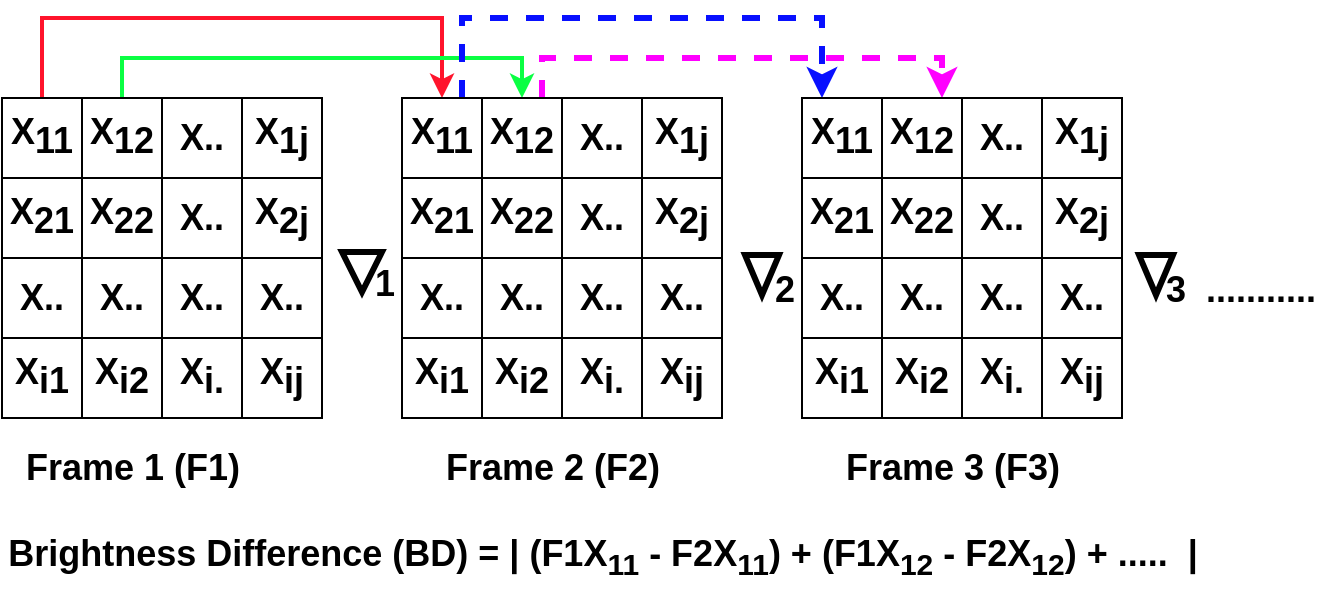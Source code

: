 <mxfile version="24.6.5" type="github">
  <diagram name="Page-1" id="xRs-Yh2YdR0fayglHLg2">
    <mxGraphModel dx="963" dy="490" grid="1" gridSize="10" guides="1" tooltips="1" connect="1" arrows="1" fold="1" page="1" pageScale="1" pageWidth="850" pageHeight="1100" math="0" shadow="0">
      <root>
        <mxCell id="0" />
        <mxCell id="1" parent="0" />
        <mxCell id="bl_7lWuAMyvCPGhpAZpW-54" style="edgeStyle=orthogonalEdgeStyle;rounded=0;orthogonalLoop=1;jettySize=auto;html=1;exitX=0.5;exitY=0;exitDx=0;exitDy=0;entryX=0.5;entryY=0;entryDx=0;entryDy=0;strokeColor=#FF142C;strokeWidth=2;" edge="1" parent="1" source="SVdMNLMs9oNB9fbaF_IZ-1" target="bl_7lWuAMyvCPGhpAZpW-16">
          <mxGeometry relative="1" as="geometry">
            <Array as="points">
              <mxPoint x="104" y="100" />
              <mxPoint x="304" y="100" />
            </Array>
          </mxGeometry>
        </mxCell>
        <mxCell id="SVdMNLMs9oNB9fbaF_IZ-1" value="X&lt;sub style=&quot;font-size: 18px;&quot;&gt;11&lt;/sub&gt;" style="rounded=0;whiteSpace=wrap;html=1;fontStyle=1;fontSize=18;" parent="1" vertex="1">
          <mxGeometry x="84" y="140" width="40" height="40" as="geometry" />
        </mxCell>
        <mxCell id="bl_7lWuAMyvCPGhpAZpW-55" style="edgeStyle=orthogonalEdgeStyle;rounded=0;orthogonalLoop=1;jettySize=auto;html=1;exitX=0.5;exitY=0;exitDx=0;exitDy=0;entryX=0.5;entryY=0;entryDx=0;entryDy=0;strokeColor=#0AFF43;strokeWidth=2;" edge="1" parent="1" source="bl_7lWuAMyvCPGhpAZpW-1" target="bl_7lWuAMyvCPGhpAZpW-17">
          <mxGeometry relative="1" as="geometry" />
        </mxCell>
        <mxCell id="bl_7lWuAMyvCPGhpAZpW-1" value="X&lt;sub style=&quot;font-size: 18px;&quot;&gt;12&lt;/sub&gt;" style="rounded=0;whiteSpace=wrap;html=1;fontStyle=1;fontSize=18;" vertex="1" parent="1">
          <mxGeometry x="124" y="140" width="40" height="40" as="geometry" />
        </mxCell>
        <mxCell id="bl_7lWuAMyvCPGhpAZpW-2" value="X&lt;span style=&quot;font-size: 18px;&quot;&gt;..&lt;/span&gt;" style="rounded=0;whiteSpace=wrap;html=1;fontStyle=1;fontSize=18;" vertex="1" parent="1">
          <mxGeometry x="164" y="140" width="40" height="40" as="geometry" />
        </mxCell>
        <mxCell id="bl_7lWuAMyvCPGhpAZpW-3" value="X&lt;sub style=&quot;font-size: 18px;&quot;&gt;1j&lt;/sub&gt;" style="rounded=0;whiteSpace=wrap;html=1;fontStyle=1;fontSize=18;" vertex="1" parent="1">
          <mxGeometry x="204" y="140" width="40" height="40" as="geometry" />
        </mxCell>
        <mxCell id="bl_7lWuAMyvCPGhpAZpW-4" value="X&lt;sub style=&quot;font-size: 18px;&quot;&gt;21&lt;/sub&gt;" style="rounded=0;whiteSpace=wrap;html=1;fontStyle=1;fontSize=18;" vertex="1" parent="1">
          <mxGeometry x="84" y="180" width="40" height="40" as="geometry" />
        </mxCell>
        <mxCell id="bl_7lWuAMyvCPGhpAZpW-5" value="X&lt;sub style=&quot;font-size: 18px;&quot;&gt;22&lt;/sub&gt;" style="rounded=0;whiteSpace=wrap;html=1;fontStyle=1;fontSize=18;" vertex="1" parent="1">
          <mxGeometry x="124" y="180" width="40" height="40" as="geometry" />
        </mxCell>
        <mxCell id="bl_7lWuAMyvCPGhpAZpW-6" value="X&lt;span style=&quot;font-size: 18px;&quot;&gt;..&lt;/span&gt;" style="rounded=0;whiteSpace=wrap;html=1;fontStyle=1;fontSize=18;" vertex="1" parent="1">
          <mxGeometry x="164" y="180" width="40" height="40" as="geometry" />
        </mxCell>
        <mxCell id="bl_7lWuAMyvCPGhpAZpW-7" value="X&lt;sub style=&quot;font-size: 18px;&quot;&gt;2j&lt;/sub&gt;" style="rounded=0;whiteSpace=wrap;html=1;fontStyle=1;fontSize=18;" vertex="1" parent="1">
          <mxGeometry x="204" y="180" width="40" height="40" as="geometry" />
        </mxCell>
        <mxCell id="bl_7lWuAMyvCPGhpAZpW-8" value="X&lt;span style=&quot;font-size: 18px;&quot;&gt;..&lt;/span&gt;" style="rounded=0;whiteSpace=wrap;html=1;fontStyle=1;fontSize=18;" vertex="1" parent="1">
          <mxGeometry x="84" y="220" width="40" height="40" as="geometry" />
        </mxCell>
        <mxCell id="bl_7lWuAMyvCPGhpAZpW-9" value="X&lt;span style=&quot;font-size: 18px;&quot;&gt;..&lt;/span&gt;" style="rounded=0;whiteSpace=wrap;html=1;fontStyle=1;fontSize=18;" vertex="1" parent="1">
          <mxGeometry x="124" y="220" width="40" height="40" as="geometry" />
        </mxCell>
        <mxCell id="bl_7lWuAMyvCPGhpAZpW-10" value="X&lt;span style=&quot;font-size: 18px;&quot;&gt;..&lt;/span&gt;" style="rounded=0;whiteSpace=wrap;html=1;fontStyle=1;fontSize=18;" vertex="1" parent="1">
          <mxGeometry x="164" y="220" width="40" height="40" as="geometry" />
        </mxCell>
        <mxCell id="bl_7lWuAMyvCPGhpAZpW-11" value="X&lt;span style=&quot;font-size: 18px;&quot;&gt;..&lt;/span&gt;" style="rounded=0;whiteSpace=wrap;html=1;fontStyle=1;fontSize=18;" vertex="1" parent="1">
          <mxGeometry x="204" y="220" width="40" height="40" as="geometry" />
        </mxCell>
        <mxCell id="bl_7lWuAMyvCPGhpAZpW-12" value="X&lt;sub style=&quot;font-size: 18px;&quot;&gt;i1&lt;/sub&gt;" style="rounded=0;whiteSpace=wrap;html=1;fontStyle=1;fontSize=18;" vertex="1" parent="1">
          <mxGeometry x="84" y="260" width="40" height="40" as="geometry" />
        </mxCell>
        <mxCell id="bl_7lWuAMyvCPGhpAZpW-13" value="X&lt;sub style=&quot;font-size: 18px;&quot;&gt;i2&lt;/sub&gt;" style="rounded=0;whiteSpace=wrap;html=1;fontStyle=1;fontSize=18;" vertex="1" parent="1">
          <mxGeometry x="124" y="260" width="40" height="40" as="geometry" />
        </mxCell>
        <mxCell id="bl_7lWuAMyvCPGhpAZpW-14" value="X&lt;sub style=&quot;font-size: 18px;&quot;&gt;i.&lt;/sub&gt;" style="rounded=0;whiteSpace=wrap;html=1;fontStyle=1;fontSize=18;" vertex="1" parent="1">
          <mxGeometry x="164" y="260" width="40" height="40" as="geometry" />
        </mxCell>
        <mxCell id="bl_7lWuAMyvCPGhpAZpW-15" value="X&lt;sub style=&quot;font-size: 18px;&quot;&gt;ij&lt;/sub&gt;" style="rounded=0;whiteSpace=wrap;html=1;fontStyle=1;fontSize=18;" vertex="1" parent="1">
          <mxGeometry x="204" y="260" width="40" height="40" as="geometry" />
        </mxCell>
        <mxCell id="bl_7lWuAMyvCPGhpAZpW-56" style="edgeStyle=orthogonalEdgeStyle;rounded=0;orthogonalLoop=1;jettySize=auto;html=1;exitX=0.75;exitY=0;exitDx=0;exitDy=0;entryX=0.25;entryY=0;entryDx=0;entryDy=0;strokeColor=#0810FF;dashed=1;strokeWidth=3;" edge="1" parent="1" source="bl_7lWuAMyvCPGhpAZpW-16" target="bl_7lWuAMyvCPGhpAZpW-32">
          <mxGeometry relative="1" as="geometry">
            <Array as="points">
              <mxPoint x="314" y="100" />
              <mxPoint x="494" y="100" />
            </Array>
          </mxGeometry>
        </mxCell>
        <mxCell id="bl_7lWuAMyvCPGhpAZpW-16" value="X&lt;sub style=&quot;font-size: 18px;&quot;&gt;11&lt;/sub&gt;" style="rounded=0;whiteSpace=wrap;html=1;fontStyle=1;fontSize=18;" vertex="1" parent="1">
          <mxGeometry x="284" y="140" width="40" height="40" as="geometry" />
        </mxCell>
        <mxCell id="bl_7lWuAMyvCPGhpAZpW-57" style="edgeStyle=orthogonalEdgeStyle;rounded=0;orthogonalLoop=1;jettySize=auto;html=1;exitX=0.75;exitY=0;exitDx=0;exitDy=0;entryX=0.75;entryY=0;entryDx=0;entryDy=0;strokeColor=#FF00FF;strokeWidth=3;dashed=1;" edge="1" parent="1" source="bl_7lWuAMyvCPGhpAZpW-17" target="bl_7lWuAMyvCPGhpAZpW-33">
          <mxGeometry relative="1" as="geometry" />
        </mxCell>
        <mxCell id="bl_7lWuAMyvCPGhpAZpW-17" value="X&lt;sub style=&quot;font-size: 18px;&quot;&gt;12&lt;/sub&gt;" style="rounded=0;whiteSpace=wrap;html=1;fontStyle=1;fontSize=18;" vertex="1" parent="1">
          <mxGeometry x="324" y="140" width="40" height="40" as="geometry" />
        </mxCell>
        <mxCell id="bl_7lWuAMyvCPGhpAZpW-18" value="X&lt;span style=&quot;font-size: 18px;&quot;&gt;..&lt;/span&gt;" style="rounded=0;whiteSpace=wrap;html=1;fontStyle=1;fontSize=18;" vertex="1" parent="1">
          <mxGeometry x="364" y="140" width="40" height="40" as="geometry" />
        </mxCell>
        <mxCell id="bl_7lWuAMyvCPGhpAZpW-19" value="X&lt;sub style=&quot;font-size: 18px;&quot;&gt;1j&lt;/sub&gt;" style="rounded=0;whiteSpace=wrap;html=1;fontStyle=1;fontSize=18;" vertex="1" parent="1">
          <mxGeometry x="404" y="140" width="40" height="40" as="geometry" />
        </mxCell>
        <mxCell id="bl_7lWuAMyvCPGhpAZpW-20" value="X&lt;sub style=&quot;font-size: 18px;&quot;&gt;21&lt;/sub&gt;" style="rounded=0;whiteSpace=wrap;html=1;fontStyle=1;fontSize=18;" vertex="1" parent="1">
          <mxGeometry x="284" y="180" width="40" height="40" as="geometry" />
        </mxCell>
        <mxCell id="bl_7lWuAMyvCPGhpAZpW-21" value="X&lt;sub style=&quot;font-size: 18px;&quot;&gt;22&lt;/sub&gt;" style="rounded=0;whiteSpace=wrap;html=1;fontStyle=1;fontSize=18;" vertex="1" parent="1">
          <mxGeometry x="324" y="180" width="40" height="40" as="geometry" />
        </mxCell>
        <mxCell id="bl_7lWuAMyvCPGhpAZpW-22" value="X&lt;span style=&quot;font-size: 18px;&quot;&gt;..&lt;/span&gt;" style="rounded=0;whiteSpace=wrap;html=1;fontStyle=1;fontSize=18;" vertex="1" parent="1">
          <mxGeometry x="364" y="180" width="40" height="40" as="geometry" />
        </mxCell>
        <mxCell id="bl_7lWuAMyvCPGhpAZpW-23" value="X&lt;sub style=&quot;font-size: 18px;&quot;&gt;2j&lt;/sub&gt;" style="rounded=0;whiteSpace=wrap;html=1;fontStyle=1;fontSize=18;" vertex="1" parent="1">
          <mxGeometry x="404" y="180" width="40" height="40" as="geometry" />
        </mxCell>
        <mxCell id="bl_7lWuAMyvCPGhpAZpW-24" value="X&lt;span style=&quot;font-size: 18px;&quot;&gt;..&lt;/span&gt;" style="rounded=0;whiteSpace=wrap;html=1;fontStyle=1;fontSize=18;" vertex="1" parent="1">
          <mxGeometry x="284" y="220" width="40" height="40" as="geometry" />
        </mxCell>
        <mxCell id="bl_7lWuAMyvCPGhpAZpW-25" value="X&lt;span style=&quot;font-size: 18px;&quot;&gt;..&lt;/span&gt;" style="rounded=0;whiteSpace=wrap;html=1;fontStyle=1;fontSize=18;" vertex="1" parent="1">
          <mxGeometry x="324" y="220" width="40" height="40" as="geometry" />
        </mxCell>
        <mxCell id="bl_7lWuAMyvCPGhpAZpW-26" value="X&lt;span style=&quot;font-size: 18px;&quot;&gt;..&lt;/span&gt;" style="rounded=0;whiteSpace=wrap;html=1;fontStyle=1;fontSize=18;" vertex="1" parent="1">
          <mxGeometry x="364" y="220" width="40" height="40" as="geometry" />
        </mxCell>
        <mxCell id="bl_7lWuAMyvCPGhpAZpW-27" value="X&lt;span style=&quot;font-size: 18px;&quot;&gt;..&lt;/span&gt;" style="rounded=0;whiteSpace=wrap;html=1;fontStyle=1;fontSize=18;" vertex="1" parent="1">
          <mxGeometry x="404" y="220" width="40" height="40" as="geometry" />
        </mxCell>
        <mxCell id="bl_7lWuAMyvCPGhpAZpW-28" value="X&lt;sub style=&quot;font-size: 18px;&quot;&gt;i1&lt;/sub&gt;" style="rounded=0;whiteSpace=wrap;html=1;fontStyle=1;fontSize=18;" vertex="1" parent="1">
          <mxGeometry x="284" y="260" width="40" height="40" as="geometry" />
        </mxCell>
        <mxCell id="bl_7lWuAMyvCPGhpAZpW-29" value="X&lt;sub style=&quot;font-size: 18px;&quot;&gt;i2&lt;/sub&gt;" style="rounded=0;whiteSpace=wrap;html=1;fontStyle=1;fontSize=18;" vertex="1" parent="1">
          <mxGeometry x="324" y="260" width="40" height="40" as="geometry" />
        </mxCell>
        <mxCell id="bl_7lWuAMyvCPGhpAZpW-30" value="X&lt;sub style=&quot;font-size: 18px;&quot;&gt;i.&lt;/sub&gt;" style="rounded=0;whiteSpace=wrap;html=1;fontStyle=1;fontSize=18;" vertex="1" parent="1">
          <mxGeometry x="364" y="260" width="40" height="40" as="geometry" />
        </mxCell>
        <mxCell id="bl_7lWuAMyvCPGhpAZpW-31" value="X&lt;sub style=&quot;font-size: 18px;&quot;&gt;ij&lt;/sub&gt;" style="rounded=0;whiteSpace=wrap;html=1;fontStyle=1;fontSize=18;" vertex="1" parent="1">
          <mxGeometry x="404" y="260" width="40" height="40" as="geometry" />
        </mxCell>
        <mxCell id="bl_7lWuAMyvCPGhpAZpW-32" value="X&lt;sub style=&quot;font-size: 18px;&quot;&gt;11&lt;/sub&gt;" style="rounded=0;whiteSpace=wrap;html=1;fontStyle=1;fontSize=18;" vertex="1" parent="1">
          <mxGeometry x="484" y="140" width="40" height="40" as="geometry" />
        </mxCell>
        <mxCell id="bl_7lWuAMyvCPGhpAZpW-33" value="X&lt;sub style=&quot;font-size: 18px;&quot;&gt;12&lt;/sub&gt;" style="rounded=0;whiteSpace=wrap;html=1;fontStyle=1;fontSize=18;" vertex="1" parent="1">
          <mxGeometry x="524" y="140" width="40" height="40" as="geometry" />
        </mxCell>
        <mxCell id="bl_7lWuAMyvCPGhpAZpW-34" value="X&lt;span style=&quot;font-size: 18px;&quot;&gt;..&lt;/span&gt;" style="rounded=0;whiteSpace=wrap;html=1;fontStyle=1;fontSize=18;" vertex="1" parent="1">
          <mxGeometry x="564" y="140" width="40" height="40" as="geometry" />
        </mxCell>
        <mxCell id="bl_7lWuAMyvCPGhpAZpW-35" value="X&lt;sub style=&quot;font-size: 18px;&quot;&gt;1j&lt;/sub&gt;" style="rounded=0;whiteSpace=wrap;html=1;fontStyle=1;fontSize=18;" vertex="1" parent="1">
          <mxGeometry x="604" y="140" width="40" height="40" as="geometry" />
        </mxCell>
        <mxCell id="bl_7lWuAMyvCPGhpAZpW-36" value="X&lt;sub style=&quot;font-size: 18px;&quot;&gt;21&lt;/sub&gt;" style="rounded=0;whiteSpace=wrap;html=1;fontStyle=1;fontSize=18;" vertex="1" parent="1">
          <mxGeometry x="484" y="180" width="40" height="40" as="geometry" />
        </mxCell>
        <mxCell id="bl_7lWuAMyvCPGhpAZpW-37" value="X&lt;sub style=&quot;font-size: 18px;&quot;&gt;22&lt;/sub&gt;" style="rounded=0;whiteSpace=wrap;html=1;fontStyle=1;fontSize=18;" vertex="1" parent="1">
          <mxGeometry x="524" y="180" width="40" height="40" as="geometry" />
        </mxCell>
        <mxCell id="bl_7lWuAMyvCPGhpAZpW-38" value="X&lt;span style=&quot;font-size: 18px;&quot;&gt;..&lt;/span&gt;" style="rounded=0;whiteSpace=wrap;html=1;fontStyle=1;fontSize=18;" vertex="1" parent="1">
          <mxGeometry x="564" y="180" width="40" height="40" as="geometry" />
        </mxCell>
        <mxCell id="bl_7lWuAMyvCPGhpAZpW-39" value="X&lt;sub style=&quot;font-size: 18px;&quot;&gt;2j&lt;/sub&gt;" style="rounded=0;whiteSpace=wrap;html=1;fontStyle=1;fontSize=18;" vertex="1" parent="1">
          <mxGeometry x="604" y="180" width="40" height="40" as="geometry" />
        </mxCell>
        <mxCell id="bl_7lWuAMyvCPGhpAZpW-40" value="X&lt;span style=&quot;font-size: 18px;&quot;&gt;..&lt;/span&gt;" style="rounded=0;whiteSpace=wrap;html=1;fontStyle=1;fontSize=18;" vertex="1" parent="1">
          <mxGeometry x="484" y="220" width="40" height="40" as="geometry" />
        </mxCell>
        <mxCell id="bl_7lWuAMyvCPGhpAZpW-41" value="X&lt;span style=&quot;font-size: 18px;&quot;&gt;..&lt;/span&gt;" style="rounded=0;whiteSpace=wrap;html=1;fontStyle=1;fontSize=18;" vertex="1" parent="1">
          <mxGeometry x="524" y="220" width="40" height="40" as="geometry" />
        </mxCell>
        <mxCell id="bl_7lWuAMyvCPGhpAZpW-42" value="X&lt;span style=&quot;font-size: 18px;&quot;&gt;..&lt;/span&gt;" style="rounded=0;whiteSpace=wrap;html=1;fontStyle=1;fontSize=18;" vertex="1" parent="1">
          <mxGeometry x="564" y="220" width="40" height="40" as="geometry" />
        </mxCell>
        <mxCell id="bl_7lWuAMyvCPGhpAZpW-43" value="X&lt;span style=&quot;font-size: 18px;&quot;&gt;..&lt;/span&gt;" style="rounded=0;whiteSpace=wrap;html=1;fontStyle=1;fontSize=18;" vertex="1" parent="1">
          <mxGeometry x="604" y="220" width="40" height="40" as="geometry" />
        </mxCell>
        <mxCell id="bl_7lWuAMyvCPGhpAZpW-44" value="X&lt;sub style=&quot;font-size: 18px;&quot;&gt;i1&lt;/sub&gt;" style="rounded=0;whiteSpace=wrap;html=1;fontStyle=1;fontSize=18;" vertex="1" parent="1">
          <mxGeometry x="484" y="260" width="40" height="40" as="geometry" />
        </mxCell>
        <mxCell id="bl_7lWuAMyvCPGhpAZpW-45" value="X&lt;sub style=&quot;font-size: 18px;&quot;&gt;i2&lt;/sub&gt;" style="rounded=0;whiteSpace=wrap;html=1;fontStyle=1;fontSize=18;" vertex="1" parent="1">
          <mxGeometry x="524" y="260" width="40" height="40" as="geometry" />
        </mxCell>
        <mxCell id="bl_7lWuAMyvCPGhpAZpW-46" value="X&lt;sub style=&quot;font-size: 18px;&quot;&gt;i.&lt;/sub&gt;" style="rounded=0;whiteSpace=wrap;html=1;fontStyle=1;fontSize=18;" vertex="1" parent="1">
          <mxGeometry x="564" y="260" width="40" height="40" as="geometry" />
        </mxCell>
        <mxCell id="bl_7lWuAMyvCPGhpAZpW-47" value="X&lt;sub style=&quot;font-size: 18px;&quot;&gt;ij&lt;/sub&gt;" style="rounded=0;whiteSpace=wrap;html=1;fontStyle=1;fontSize=18;" vertex="1" parent="1">
          <mxGeometry x="604" y="260" width="40" height="40" as="geometry" />
        </mxCell>
        <mxCell id="bl_7lWuAMyvCPGhpAZpW-48" value="Frame 1 (F1)" style="text;html=1;align=center;verticalAlign=middle;resizable=0;points=[];autosize=1;strokeColor=none;fillColor=none;fontStyle=1;fontSize=18;" vertex="1" parent="1">
          <mxGeometry x="84" y="305" width="130" height="40" as="geometry" />
        </mxCell>
        <mxCell id="bl_7lWuAMyvCPGhpAZpW-49" value="Frame 2 (F2)" style="text;html=1;align=center;verticalAlign=middle;resizable=0;points=[];autosize=1;strokeColor=none;fillColor=none;fontStyle=1;fontSize=18;" vertex="1" parent="1">
          <mxGeometry x="294" y="305" width="130" height="40" as="geometry" />
        </mxCell>
        <mxCell id="bl_7lWuAMyvCPGhpAZpW-50" value="Frame 3 (F3)" style="text;html=1;align=center;verticalAlign=middle;resizable=0;points=[];autosize=1;strokeColor=none;fillColor=none;fontStyle=1;fontSize=18;" vertex="1" parent="1">
          <mxGeometry x="494" y="305" width="130" height="40" as="geometry" />
        </mxCell>
        <mxCell id="bl_7lWuAMyvCPGhpAZpW-51" value="Brightness Difference (BD) = | (F1X&lt;sub&gt;11&lt;/sub&gt;&amp;nbsp;- F2X&lt;sub&gt;11&lt;/sub&gt;) + (F1X&lt;sub&gt;12&lt;/sub&gt;&amp;nbsp;- F2X&lt;sub&gt;12&lt;/sub&gt;) + .....&amp;nbsp; |" style="text;html=1;align=center;verticalAlign=middle;resizable=0;points=[];autosize=1;strokeColor=none;fillColor=none;fontStyle=1;fontSize=18;" vertex="1" parent="1">
          <mxGeometry x="84" y="350" width="600" height="40" as="geometry" />
        </mxCell>
        <mxCell id="bl_7lWuAMyvCPGhpAZpW-58" value="1" style="text;html=1;align=center;verticalAlign=middle;resizable=0;points=[];autosize=1;strokeColor=none;fillColor=none;fontStyle=1;fontSize=18;" vertex="1" parent="1">
          <mxGeometry x="260" y="213" width="30" height="40" as="geometry" />
        </mxCell>
        <mxCell id="bl_7lWuAMyvCPGhpAZpW-59" value="" style="triangle;whiteSpace=wrap;html=1;rotation=90;strokeWidth=3;fillColor=none;" vertex="1" parent="1">
          <mxGeometry x="254" y="217" width="20" height="20" as="geometry" />
        </mxCell>
        <mxCell id="bl_7lWuAMyvCPGhpAZpW-60" value="2" style="text;html=1;align=center;verticalAlign=middle;resizable=0;points=[];autosize=1;strokeColor=none;fillColor=none;fontStyle=1;fontSize=18;" vertex="1" parent="1">
          <mxGeometry x="460" y="216" width="30" height="40" as="geometry" />
        </mxCell>
        <mxCell id="bl_7lWuAMyvCPGhpAZpW-61" value="" style="triangle;whiteSpace=wrap;html=1;rotation=90;strokeWidth=3;fillColor=none;" vertex="1" parent="1">
          <mxGeometry x="454" y="220" width="20" height="17" as="geometry" />
        </mxCell>
        <mxCell id="bl_7lWuAMyvCPGhpAZpW-62" value="3&amp;nbsp; ..........." style="text;html=1;align=center;verticalAlign=middle;resizable=0;points=[];autosize=1;strokeColor=none;fillColor=none;fontStyle=1;fontSize=18;" vertex="1" parent="1">
          <mxGeometry x="653" y="216" width="100" height="40" as="geometry" />
        </mxCell>
        <mxCell id="bl_7lWuAMyvCPGhpAZpW-63" value="" style="triangle;whiteSpace=wrap;html=1;rotation=90;strokeWidth=3;fillColor=none;" vertex="1" parent="1">
          <mxGeometry x="651" y="220" width="20" height="17" as="geometry" />
        </mxCell>
      </root>
    </mxGraphModel>
  </diagram>
</mxfile>
